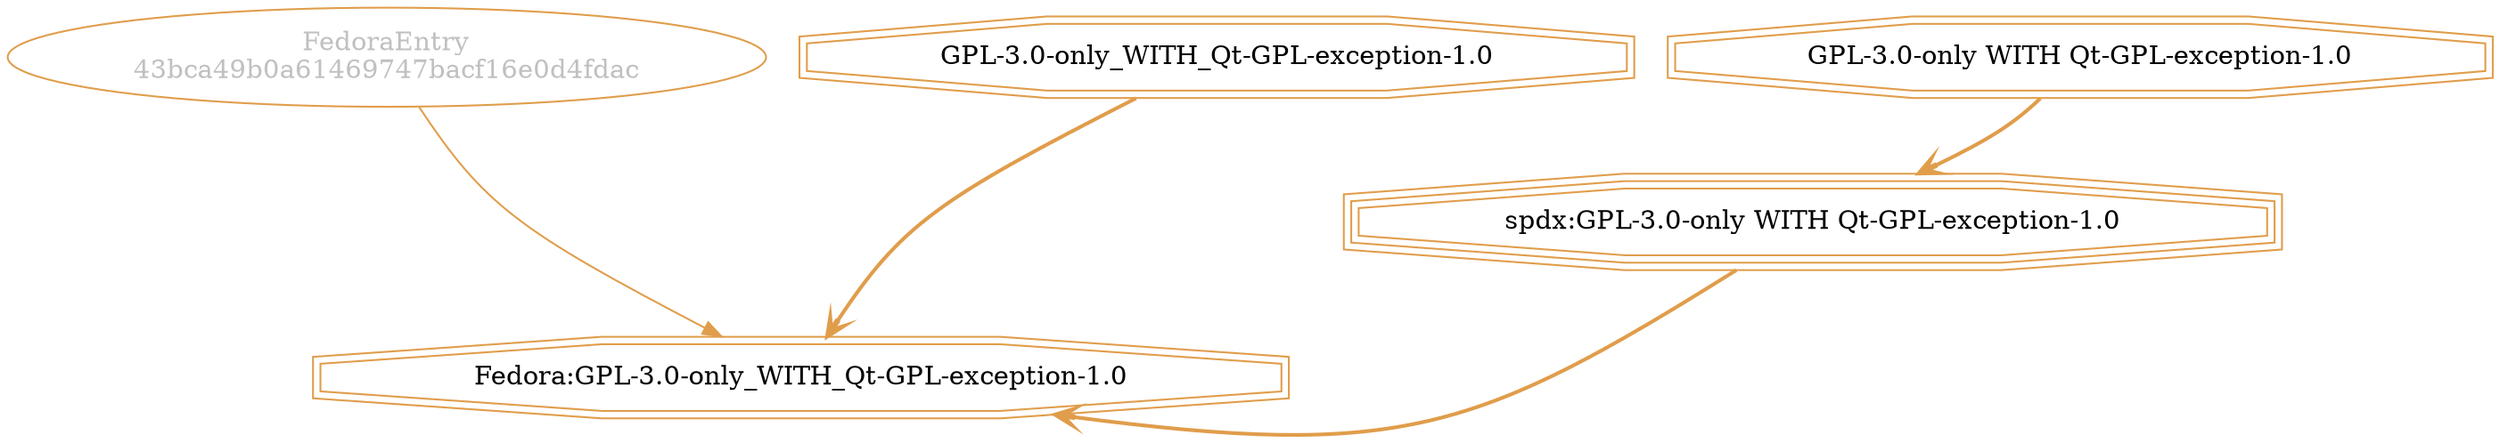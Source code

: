 strict digraph {
    node [shape=box];
    graph [splines=curved];
    6663 [label="FedoraEntry\n43bca49b0a61469747bacf16e0d4fdac"
         ,fontcolor=gray
         ,color="#e09d4b"
         ,fillcolor="beige;1"
         ,shape=ellipse];
    6664 [label="Fedora:GPL-3.0-only_WITH_Qt-GPL-exception-1.0"
         ,color="#e09d4b"
         ,shape=doubleoctagon];
    6665 [label="GPL-3.0-only_WITH_Qt-GPL-exception-1.0"
         ,color="#e09d4b"
         ,shape=doubleoctagon];
    6666 [label="spdx:GPL-3.0-only WITH Qt-GPL-exception-1.0"
         ,color="#e09d4b"
         ,shape=tripleoctagon];
    6667 [label="GPL-3.0-only WITH Qt-GPL-exception-1.0"
         ,color="#e09d4b"
         ,shape=doubleoctagon];
    6663 -> 6664 [weight=0.5
                 ,color="#e09d4b"];
    6665 -> 6664 [style=bold
                 ,arrowhead=vee
                 ,weight=0.7
                 ,color="#e09d4b"];
    6666 -> 6664 [style=bold
                 ,arrowhead=vee
                 ,weight=0.7
                 ,color="#e09d4b"];
    6667 -> 6666 [style=bold
                 ,arrowhead=vee
                 ,weight=0.7
                 ,color="#e09d4b"];
}
